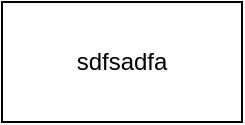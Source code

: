 <mxfile version="22.1.19" type="github">
  <diagram name="Page-1" id="DjqUwsOs9sBg7zB_Vn4k">
    <mxGraphModel dx="786" dy="581" grid="1" gridSize="10" guides="1" tooltips="1" connect="1" arrows="1" fold="1" page="1" pageScale="1" pageWidth="850" pageHeight="1100" math="0" shadow="0">
      <root>
        <mxCell id="0" />
        <mxCell id="1" parent="0" />
        <mxCell id="RxfKCgTg0c1xsMPH4tG4-1" value="sdfsadfa" style="rounded=0;whiteSpace=wrap;html=1;" vertex="1" parent="1">
          <mxGeometry x="220" y="240" width="120" height="60" as="geometry" />
        </mxCell>
      </root>
    </mxGraphModel>
  </diagram>
</mxfile>

